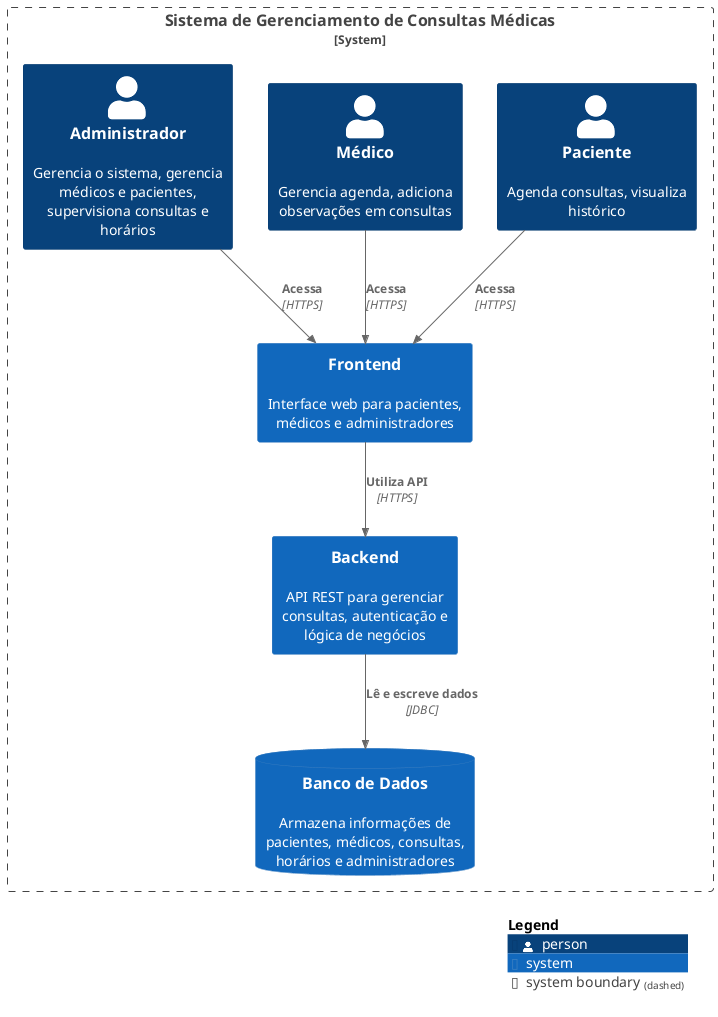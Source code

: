 @startuml C4_Contexto_Consultas_Medicas

!include <C4/C4_Context>


SHOW_LEGEND()

System_Boundary(c1, "Sistema de Gerenciamento de Consultas Médicas") {

  Person(paciente, "Paciente", "Agenda consultas, visualiza histórico")
  Person(medico, "Médico", "Gerencia agenda, adiciona observações em consultas")
  Person(admin, "Administrador", "Gerencia o sistema, gerencia médicos e pacientes, supervisiona consultas e horários")

  System(frontend, "Frontend", "Interface web para pacientes, médicos e administradores")
  SystemDb(banco_dados, "Banco de Dados", "Armazena informações de pacientes, médicos, consultas, horários e administradores")
  System(backend, "Backend", "API REST para gerenciar consultas, autenticação e lógica de negócios")

}

Rel(paciente, frontend, "Acessa", "HTTPS")
Rel(medico, frontend, "Acessa", "HTTPS")
Rel(admin, frontend, "Acessa", "HTTPS")
Rel(frontend, backend, "Utiliza API", "HTTPS")
Rel(backend, banco_dados, "Lê e escreve dados", "JDBC")

SHOW_LEGEND()

@enduml